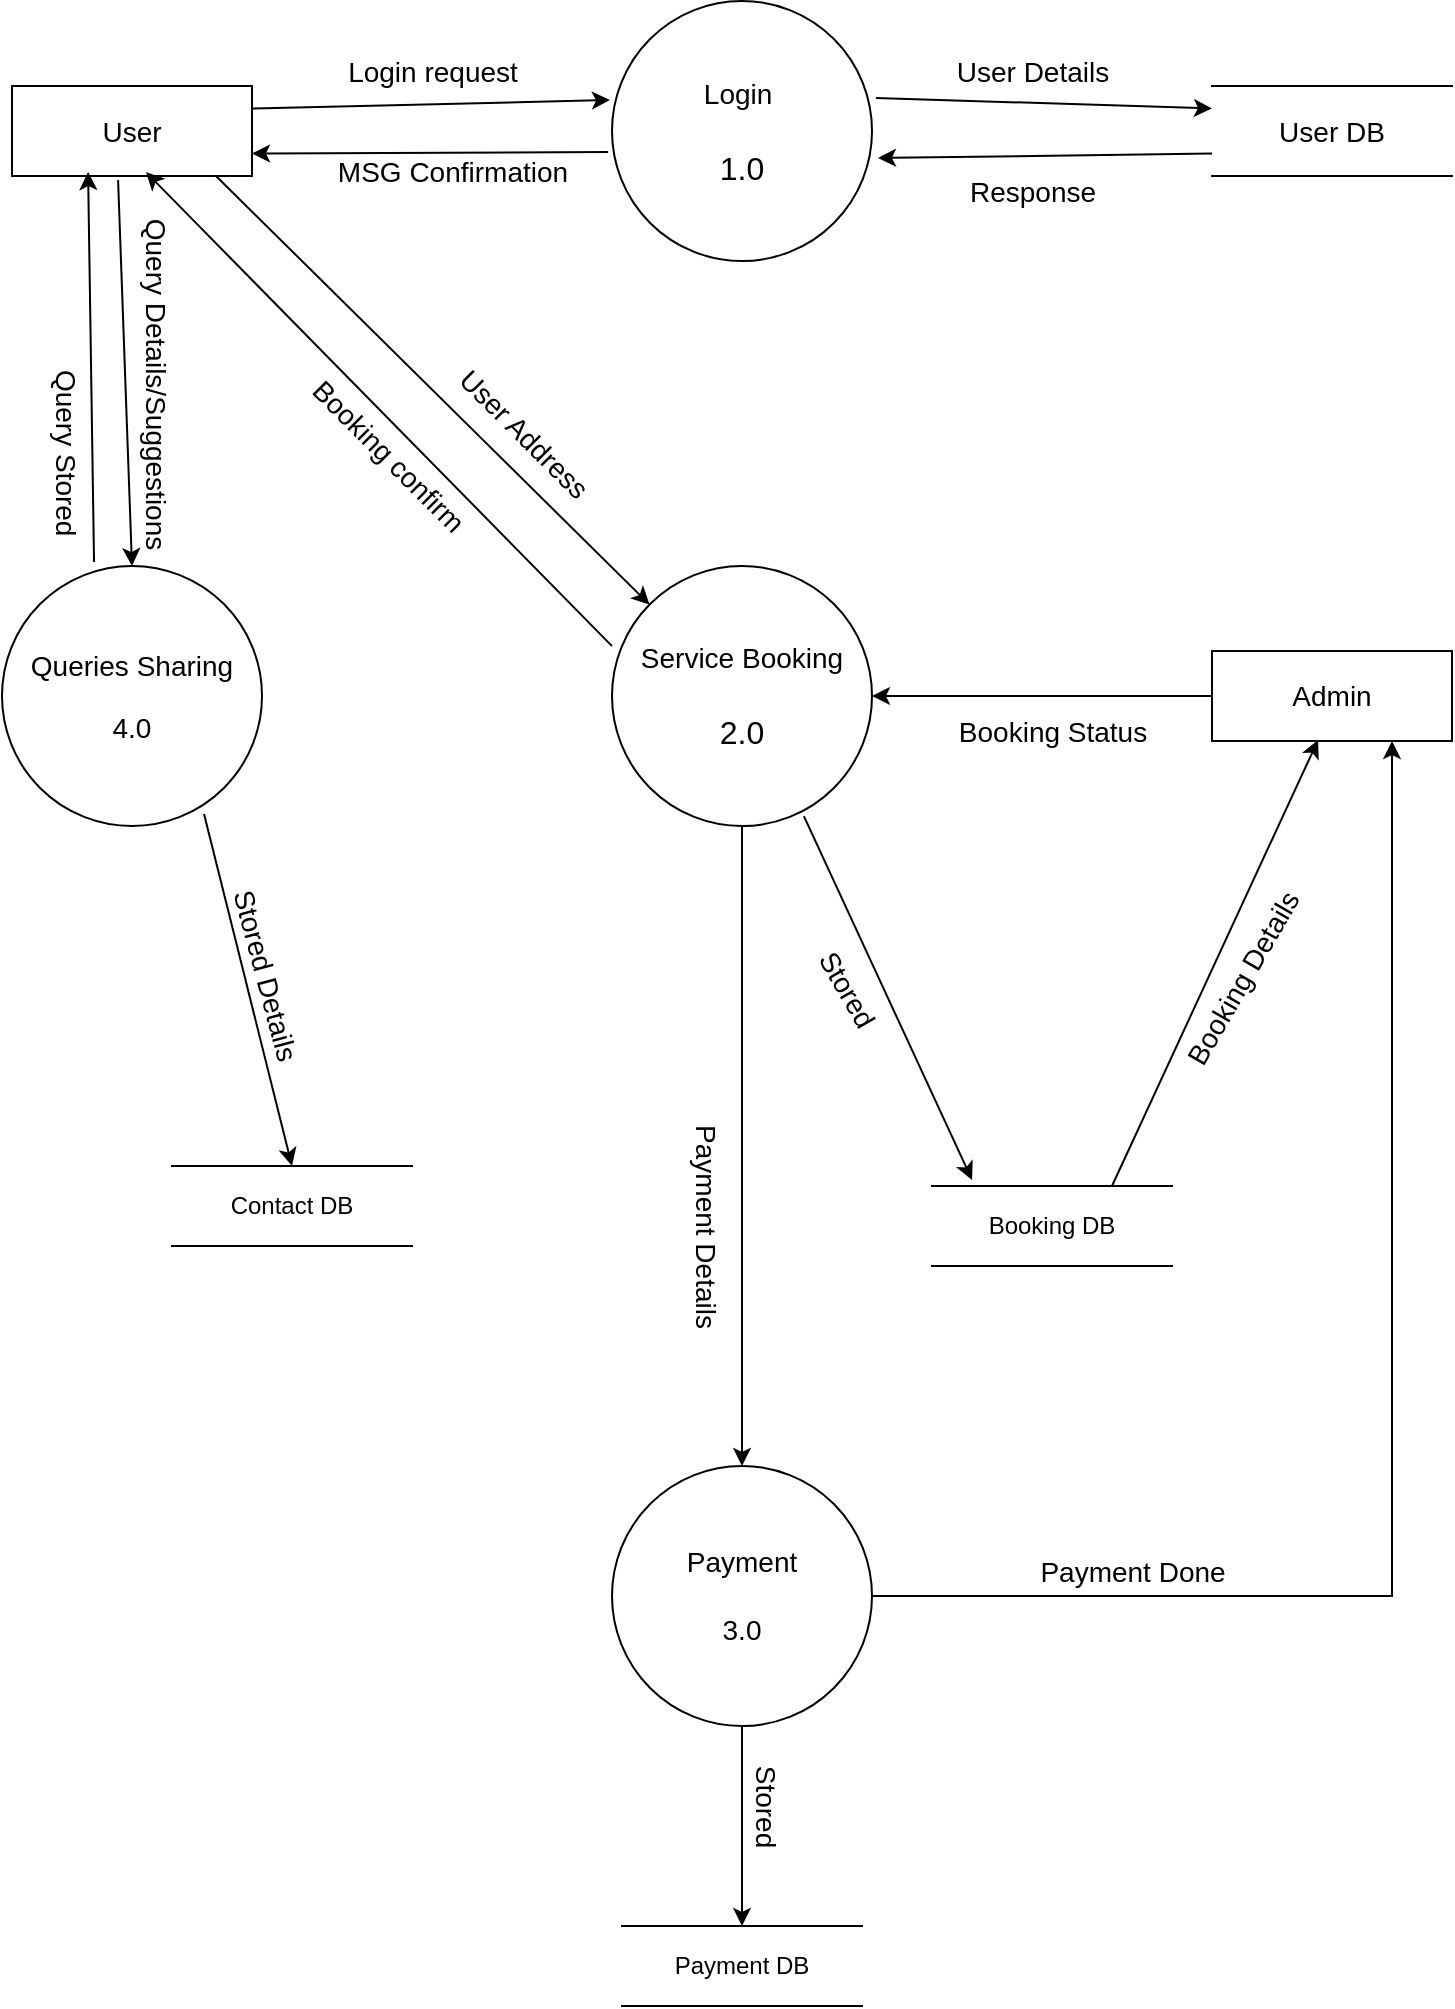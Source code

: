 <mxfile version="24.2.7" type="device">
  <diagram name="Page-1" id="IU3F6zei4t61-OCcAAxU">
    <mxGraphModel dx="1120" dy="460" grid="1" gridSize="10" guides="1" tooltips="1" connect="1" arrows="1" fold="1" page="1" pageScale="1" pageWidth="850" pageHeight="1100" math="0" shadow="0">
      <root>
        <mxCell id="0" />
        <mxCell id="1" parent="0" />
        <mxCell id="dy2vzCiw7qn1QXJdjPOG-1" value="&lt;font style=&quot;font-size: 14px;&quot;&gt;Login&amp;nbsp;&lt;/font&gt;&lt;div&gt;&lt;font size=&quot;3&quot;&gt;&lt;br&gt;&lt;/font&gt;&lt;/div&gt;&lt;div&gt;&lt;font size=&quot;3&quot;&gt;1.0&lt;/font&gt;&lt;/div&gt;" style="ellipse;whiteSpace=wrap;html=1;" vertex="1" parent="1">
          <mxGeometry x="360" y="77.5" width="130" height="130" as="geometry" />
        </mxCell>
        <mxCell id="dy2vzCiw7qn1QXJdjPOG-2" value="&lt;font style=&quot;font-size: 14px;&quot;&gt;User&lt;/font&gt;" style="rounded=0;whiteSpace=wrap;html=1;" vertex="1" parent="1">
          <mxGeometry x="60" y="120" width="120" height="45" as="geometry" />
        </mxCell>
        <mxCell id="dy2vzCiw7qn1QXJdjPOG-4" value="&lt;font style=&quot;font-size: 14px;&quot;&gt;User DB&lt;/font&gt;" style="shape=partialRectangle;whiteSpace=wrap;html=1;left=0;right=0;fillColor=none;" vertex="1" parent="1">
          <mxGeometry x="660" y="120" width="120" height="45" as="geometry" />
        </mxCell>
        <mxCell id="dy2vzCiw7qn1QXJdjPOG-6" value="" style="endArrow=classic;html=1;rounded=0;entryX=-0.008;entryY=0.381;entryDx=0;entryDy=0;entryPerimeter=0;exitX=1;exitY=0.25;exitDx=0;exitDy=0;" edge="1" parent="1" source="dy2vzCiw7qn1QXJdjPOG-2" target="dy2vzCiw7qn1QXJdjPOG-1">
          <mxGeometry width="50" height="50" relative="1" as="geometry">
            <mxPoint x="400" y="230" as="sourcePoint" />
            <mxPoint x="450" y="180" as="targetPoint" />
          </mxGeometry>
        </mxCell>
        <mxCell id="dy2vzCiw7qn1QXJdjPOG-7" value="" style="endArrow=classic;html=1;rounded=0;entryX=1;entryY=0.75;entryDx=0;entryDy=0;exitX=-0.015;exitY=0.581;exitDx=0;exitDy=0;exitPerimeter=0;" edge="1" parent="1" source="dy2vzCiw7qn1QXJdjPOG-1" target="dy2vzCiw7qn1QXJdjPOG-2">
          <mxGeometry width="50" height="50" relative="1" as="geometry">
            <mxPoint x="400" y="230" as="sourcePoint" />
            <mxPoint x="450" y="180" as="targetPoint" />
          </mxGeometry>
        </mxCell>
        <mxCell id="dy2vzCiw7qn1QXJdjPOG-9" value="" style="endArrow=classic;html=1;rounded=0;entryX=1.023;entryY=0.604;entryDx=0;entryDy=0;entryPerimeter=0;exitX=0;exitY=0.75;exitDx=0;exitDy=0;" edge="1" parent="1" source="dy2vzCiw7qn1QXJdjPOG-4" target="dy2vzCiw7qn1QXJdjPOG-1">
          <mxGeometry width="50" height="50" relative="1" as="geometry">
            <mxPoint x="550" y="180" as="sourcePoint" />
            <mxPoint x="729" y="176" as="targetPoint" />
          </mxGeometry>
        </mxCell>
        <mxCell id="dy2vzCiw7qn1QXJdjPOG-11" value="&lt;font style=&quot;font-size: 14px; font-weight: normal;&quot;&gt;Login request&lt;/font&gt;" style="text;strokeColor=none;fillColor=none;html=1;fontSize=24;fontStyle=1;verticalAlign=middle;align=center;" vertex="1" parent="1">
          <mxGeometry x="220" y="90" width="100" height="40" as="geometry" />
        </mxCell>
        <mxCell id="dy2vzCiw7qn1QXJdjPOG-12" value="&lt;font style=&quot;font-size: 14px; font-weight: normal;&quot;&gt;MSG Confirmation&lt;/font&gt;" style="text;strokeColor=none;fillColor=none;html=1;fontSize=24;fontStyle=1;verticalAlign=middle;align=center;" vertex="1" parent="1">
          <mxGeometry x="230" y="140" width="100" height="40" as="geometry" />
        </mxCell>
        <mxCell id="dy2vzCiw7qn1QXJdjPOG-13" value="&lt;font style=&quot;font-size: 14px; font-weight: normal;&quot;&gt;Response&lt;/font&gt;" style="text;strokeColor=none;fillColor=none;html=1;fontSize=24;fontStyle=1;verticalAlign=middle;align=center;" vertex="1" parent="1">
          <mxGeometry x="520" y="150" width="100" height="40" as="geometry" />
        </mxCell>
        <mxCell id="dy2vzCiw7qn1QXJdjPOG-15" value="&lt;font style=&quot;font-size: 14px;&quot;&gt;Service Booking&lt;/font&gt;&lt;div&gt;&lt;font size=&quot;3&quot;&gt;&lt;br&gt;&lt;/font&gt;&lt;/div&gt;&lt;div&gt;&lt;font size=&quot;3&quot;&gt;2.0&lt;/font&gt;&lt;/div&gt;" style="ellipse;whiteSpace=wrap;html=1;" vertex="1" parent="1">
          <mxGeometry x="360" y="360" width="130" height="130" as="geometry" />
        </mxCell>
        <mxCell id="dy2vzCiw7qn1QXJdjPOG-16" value="" style="endArrow=classic;html=1;rounded=0;exitX=0.85;exitY=1;exitDx=0;exitDy=0;exitPerimeter=0;" edge="1" parent="1" source="dy2vzCiw7qn1QXJdjPOG-2" target="dy2vzCiw7qn1QXJdjPOG-15">
          <mxGeometry width="50" height="50" relative="1" as="geometry">
            <mxPoint x="200" y="290" as="sourcePoint" />
            <mxPoint x="379" y="286" as="targetPoint" />
          </mxGeometry>
        </mxCell>
        <mxCell id="dy2vzCiw7qn1QXJdjPOG-17" value="" style="endArrow=classic;html=1;rounded=0;entryX=0.558;entryY=0.956;entryDx=0;entryDy=0;entryPerimeter=0;exitX=0;exitY=0.308;exitDx=0;exitDy=0;exitPerimeter=0;" edge="1" parent="1" source="dy2vzCiw7qn1QXJdjPOG-15" target="dy2vzCiw7qn1QXJdjPOG-2">
          <mxGeometry width="50" height="50" relative="1" as="geometry">
            <mxPoint x="160" y="260" as="sourcePoint" />
            <mxPoint x="339" y="256" as="targetPoint" />
          </mxGeometry>
        </mxCell>
        <mxCell id="dy2vzCiw7qn1QXJdjPOG-18" value="&lt;font style=&quot;font-size: 14px; font-weight: normal;&quot;&gt;User Address&lt;/font&gt;" style="text;strokeColor=none;fillColor=none;html=1;fontSize=24;fontStyle=1;verticalAlign=middle;align=center;rotation=45;" vertex="1" parent="1">
          <mxGeometry x="268.36" y="268.11" width="100" height="47.07" as="geometry" />
        </mxCell>
        <mxCell id="dy2vzCiw7qn1QXJdjPOG-19" value="&lt;span style=&quot;font-size: 14px; font-weight: 400;&quot;&gt;Booking confirm&lt;/span&gt;" style="text;strokeColor=none;fillColor=none;html=1;fontSize=24;fontStyle=1;verticalAlign=middle;align=center;rotation=45;" vertex="1" parent="1">
          <mxGeometry x="200.45" y="294.33" width="100" height="17.5" as="geometry" />
        </mxCell>
        <mxCell id="dy2vzCiw7qn1QXJdjPOG-20" value="&lt;span style=&quot;font-size: 14px;&quot;&gt;Queries Sharing&lt;/span&gt;&lt;div&gt;&lt;br&gt;&lt;/div&gt;&lt;div&gt;&lt;span style=&quot;font-size: 14px;&quot;&gt;4.0&lt;/span&gt;&lt;/div&gt;" style="ellipse;whiteSpace=wrap;html=1;" vertex="1" parent="1">
          <mxGeometry x="55" y="360" width="130" height="130" as="geometry" />
        </mxCell>
        <mxCell id="dy2vzCiw7qn1QXJdjPOG-21" value="" style="endArrow=classic;html=1;rounded=0;entryX=0.317;entryY=0.956;entryDx=0;entryDy=0;entryPerimeter=0;exitX=0.354;exitY=-0.015;exitDx=0;exitDy=0;exitPerimeter=0;" edge="1" parent="1" source="dy2vzCiw7qn1QXJdjPOG-20" target="dy2vzCiw7qn1QXJdjPOG-2">
          <mxGeometry width="50" height="50" relative="1" as="geometry">
            <mxPoint x="100" y="270" as="sourcePoint" />
            <mxPoint x="-133" y="33" as="targetPoint" />
          </mxGeometry>
        </mxCell>
        <mxCell id="dy2vzCiw7qn1QXJdjPOG-22" value="" style="endArrow=classic;html=1;rounded=0;entryX=0.5;entryY=0;entryDx=0;entryDy=0;exitX=0.442;exitY=1.044;exitDx=0;exitDy=0;exitPerimeter=0;" edge="1" parent="1" source="dy2vzCiw7qn1QXJdjPOG-2" target="dy2vzCiw7qn1QXJdjPOG-20">
          <mxGeometry width="50" height="50" relative="1" as="geometry">
            <mxPoint x="230" y="380" as="sourcePoint" />
            <mxPoint x="-3" y="143" as="targetPoint" />
          </mxGeometry>
        </mxCell>
        <mxCell id="dy2vzCiw7qn1QXJdjPOG-23" value="&lt;span style=&quot;font-size: 14px; font-weight: 400;&quot;&gt;Query Details/Suggestions&lt;/span&gt;" style="text;strokeColor=none;fillColor=none;html=1;fontSize=24;fontStyle=1;verticalAlign=middle;align=center;rotation=90;" vertex="1" parent="1">
          <mxGeometry x="85.003" y="260.003" width="100" height="17.5" as="geometry" />
        </mxCell>
        <mxCell id="dy2vzCiw7qn1QXJdjPOG-24" value="&lt;span style=&quot;font-size: 14px; font-weight: 400;&quot;&gt;Query Stored&lt;/span&gt;" style="text;strokeColor=none;fillColor=none;html=1;fontSize=24;fontStyle=1;verticalAlign=middle;align=center;rotation=90;" vertex="1" parent="1">
          <mxGeometry x="40.003" y="294.333" width="100" height="17.5" as="geometry" />
        </mxCell>
        <mxCell id="dy2vzCiw7qn1QXJdjPOG-25" value="Contact DB" style="shape=partialRectangle;whiteSpace=wrap;html=1;left=0;right=0;fillColor=none;" vertex="1" parent="1">
          <mxGeometry x="140" y="660" width="120" height="40" as="geometry" />
        </mxCell>
        <mxCell id="dy2vzCiw7qn1QXJdjPOG-26" value="" style="endArrow=classic;html=1;rounded=0;entryX=0.5;entryY=0;entryDx=0;entryDy=0;exitX=0.777;exitY=0.954;exitDx=0;exitDy=0;exitPerimeter=0;" edge="1" parent="1" source="dy2vzCiw7qn1QXJdjPOG-20" target="dy2vzCiw7qn1QXJdjPOG-25">
          <mxGeometry width="50" height="50" relative="1" as="geometry">
            <mxPoint x="130" y="560" as="sourcePoint" />
            <mxPoint x="-103" y="323" as="targetPoint" />
          </mxGeometry>
        </mxCell>
        <mxCell id="dy2vzCiw7qn1QXJdjPOG-27" value="&lt;span style=&quot;font-size: 14px; font-weight: 400;&quot;&gt;Stored Details&lt;/span&gt;" style="text;strokeColor=none;fillColor=none;html=1;fontSize=24;fontStyle=1;verticalAlign=middle;align=center;rotation=75;" vertex="1" parent="1">
          <mxGeometry x="140.007" y="540.002" width="100" height="47.07" as="geometry" />
        </mxCell>
        <mxCell id="dy2vzCiw7qn1QXJdjPOG-29" value="&lt;span style=&quot;font-size: 14px;&quot;&gt;Admin&lt;/span&gt;" style="rounded=0;whiteSpace=wrap;html=1;" vertex="1" parent="1">
          <mxGeometry x="660" y="402.5" width="120" height="45" as="geometry" />
        </mxCell>
        <mxCell id="dy2vzCiw7qn1QXJdjPOG-31" value="" style="endArrow=classic;html=1;rounded=0;entryX=1;entryY=0.5;entryDx=0;entryDy=0;exitX=0;exitY=0.5;exitDx=0;exitDy=0;" edge="1" parent="1" source="dy2vzCiw7qn1QXJdjPOG-29" target="dy2vzCiw7qn1QXJdjPOG-15">
          <mxGeometry width="50" height="50" relative="1" as="geometry">
            <mxPoint x="560" y="450" as="sourcePoint" />
            <mxPoint x="393" y="452" as="targetPoint" />
          </mxGeometry>
        </mxCell>
        <mxCell id="dy2vzCiw7qn1QXJdjPOG-32" value="&lt;span style=&quot;font-size: 14px; font-weight: 400;&quot;&gt;Booking Status&lt;/span&gt;" style="text;strokeColor=none;fillColor=none;html=1;fontSize=24;fontStyle=1;verticalAlign=middle;align=center;" vertex="1" parent="1">
          <mxGeometry x="530" y="420" width="100" height="40" as="geometry" />
        </mxCell>
        <mxCell id="dy2vzCiw7qn1QXJdjPOG-34" value="Booking DB" style="shape=partialRectangle;whiteSpace=wrap;html=1;left=0;right=0;fillColor=none;" vertex="1" parent="1">
          <mxGeometry x="520" y="670" width="120" height="40" as="geometry" />
        </mxCell>
        <mxCell id="dy2vzCiw7qn1QXJdjPOG-35" value="" style="endArrow=classic;html=1;rounded=0;entryX=0.167;entryY=-0.075;entryDx=0;entryDy=0;exitX=0.738;exitY=0.962;exitDx=0;exitDy=0;exitPerimeter=0;entryPerimeter=0;" edge="1" parent="1" source="dy2vzCiw7qn1QXJdjPOG-15" target="dy2vzCiw7qn1QXJdjPOG-34">
          <mxGeometry width="50" height="50" relative="1" as="geometry">
            <mxPoint x="460" y="590" as="sourcePoint" />
            <mxPoint x="290" y="590" as="targetPoint" />
          </mxGeometry>
        </mxCell>
        <mxCell id="dy2vzCiw7qn1QXJdjPOG-36" value="" style="endArrow=classic;html=1;rounded=0;entryX=0.442;entryY=0.989;entryDx=0;entryDy=0;exitX=0.75;exitY=0;exitDx=0;exitDy=0;entryPerimeter=0;" edge="1" parent="1" source="dy2vzCiw7qn1QXJdjPOG-34" target="dy2vzCiw7qn1QXJdjPOG-29">
          <mxGeometry width="50" height="50" relative="1" as="geometry">
            <mxPoint x="660" y="540" as="sourcePoint" />
            <mxPoint x="490" y="540" as="targetPoint" />
          </mxGeometry>
        </mxCell>
        <mxCell id="dy2vzCiw7qn1QXJdjPOG-37" value="&lt;span style=&quot;font-size: 14px; font-weight: 400;&quot;&gt;Stored&lt;/span&gt;" style="text;strokeColor=none;fillColor=none;html=1;fontSize=24;fontStyle=1;verticalAlign=middle;align=center;rotation=60;" vertex="1" parent="1">
          <mxGeometry x="430" y="550" width="100" height="40" as="geometry" />
        </mxCell>
        <mxCell id="dy2vzCiw7qn1QXJdjPOG-38" value="&lt;span style=&quot;font-size: 14px; font-weight: 400;&quot;&gt;Booking Details&lt;/span&gt;" style="text;strokeColor=none;fillColor=none;html=1;fontSize=24;fontStyle=1;verticalAlign=middle;align=center;rotation=-60;" vertex="1" parent="1">
          <mxGeometry x="622.8" y="548.39" width="100" height="33.54" as="geometry" />
        </mxCell>
        <mxCell id="dy2vzCiw7qn1QXJdjPOG-43" style="edgeStyle=orthogonalEdgeStyle;rounded=0;orthogonalLoop=1;jettySize=auto;html=1;exitX=1;exitY=0.5;exitDx=0;exitDy=0;entryX=0.75;entryY=1;entryDx=0;entryDy=0;" edge="1" parent="1" source="dy2vzCiw7qn1QXJdjPOG-40" target="dy2vzCiw7qn1QXJdjPOG-29">
          <mxGeometry relative="1" as="geometry" />
        </mxCell>
        <mxCell id="dy2vzCiw7qn1QXJdjPOG-40" value="&lt;span style=&quot;font-size: 14px;&quot;&gt;Payment&lt;/span&gt;&lt;div&gt;&lt;span style=&quot;font-size: 14px;&quot;&gt;&lt;br&gt;&lt;/span&gt;&lt;/div&gt;&lt;div&gt;&lt;span style=&quot;font-size: 14px;&quot;&gt;3.0&lt;/span&gt;&lt;/div&gt;" style="ellipse;whiteSpace=wrap;html=1;" vertex="1" parent="1">
          <mxGeometry x="360" y="810" width="130" height="130" as="geometry" />
        </mxCell>
        <mxCell id="dy2vzCiw7qn1QXJdjPOG-41" value="" style="endArrow=classic;html=1;rounded=0;exitX=0.5;exitY=1;exitDx=0;exitDy=0;" edge="1" parent="1" source="dy2vzCiw7qn1QXJdjPOG-15" target="dy2vzCiw7qn1QXJdjPOG-40">
          <mxGeometry width="50" height="50" relative="1" as="geometry">
            <mxPoint x="410" y="710" as="sourcePoint" />
            <mxPoint x="494" y="892" as="targetPoint" />
          </mxGeometry>
        </mxCell>
        <mxCell id="dy2vzCiw7qn1QXJdjPOG-42" value="&lt;span style=&quot;font-size: 14px; font-weight: 400;&quot;&gt;Payment Details&lt;/span&gt;" style="text;strokeColor=none;fillColor=none;html=1;fontSize=24;fontStyle=1;verticalAlign=middle;align=center;rotation=90;" vertex="1" parent="1">
          <mxGeometry x="360.001" y="670.001" width="100" height="40" as="geometry" />
        </mxCell>
        <mxCell id="dy2vzCiw7qn1QXJdjPOG-44" value="&lt;span style=&quot;font-size: 14px; font-weight: 400;&quot;&gt;Payment Done&lt;/span&gt;" style="text;strokeColor=none;fillColor=none;html=1;fontSize=24;fontStyle=1;verticalAlign=middle;align=center;rotation=0;" vertex="1" parent="1">
          <mxGeometry x="570.001" y="840.001" width="100" height="40" as="geometry" />
        </mxCell>
        <mxCell id="dy2vzCiw7qn1QXJdjPOG-45" value="Payment DB" style="shape=partialRectangle;whiteSpace=wrap;html=1;left=0;right=0;fillColor=none;" vertex="1" parent="1">
          <mxGeometry x="365" y="1040" width="120" height="40" as="geometry" />
        </mxCell>
        <mxCell id="dy2vzCiw7qn1QXJdjPOG-46" value="" style="endArrow=classic;html=1;rounded=0;exitX=0.5;exitY=1;exitDx=0;exitDy=0;entryX=0.5;entryY=0;entryDx=0;entryDy=0;" edge="1" parent="1" source="dy2vzCiw7qn1QXJdjPOG-40" target="dy2vzCiw7qn1QXJdjPOG-45">
          <mxGeometry width="50" height="50" relative="1" as="geometry">
            <mxPoint x="410" y="990" as="sourcePoint" />
            <mxPoint x="410" y="1310" as="targetPoint" />
          </mxGeometry>
        </mxCell>
        <mxCell id="dy2vzCiw7qn1QXJdjPOG-47" value="&lt;span style=&quot;font-size: 14px; font-weight: 400;&quot;&gt;Stored&lt;/span&gt;" style="text;strokeColor=none;fillColor=none;html=1;fontSize=24;fontStyle=1;verticalAlign=middle;align=center;rotation=90;" vertex="1" parent="1">
          <mxGeometry x="390" y="960" width="100" height="40" as="geometry" />
        </mxCell>
        <mxCell id="dy2vzCiw7qn1QXJdjPOG-48" value="" style="endArrow=classic;html=1;rounded=0;exitX=1.015;exitY=0.373;exitDx=0;exitDy=0;exitPerimeter=0;entryX=0;entryY=0.25;entryDx=0;entryDy=0;" edge="1" parent="1" source="dy2vzCiw7qn1QXJdjPOG-1" target="dy2vzCiw7qn1QXJdjPOG-4">
          <mxGeometry width="50" height="50" relative="1" as="geometry">
            <mxPoint x="492" y="126" as="sourcePoint" />
            <mxPoint x="660" y="126" as="targetPoint" />
            <Array as="points" />
          </mxGeometry>
        </mxCell>
        <mxCell id="dy2vzCiw7qn1QXJdjPOG-14" value="&lt;font style=&quot;font-size: 14px; font-weight: normal;&quot;&gt;User Details&lt;/font&gt;" style="text;strokeColor=none;fillColor=none;html=1;fontSize=24;fontStyle=1;verticalAlign=middle;align=center;" vertex="1" parent="1">
          <mxGeometry x="520" y="90" width="100" height="40" as="geometry" />
        </mxCell>
      </root>
    </mxGraphModel>
  </diagram>
</mxfile>
